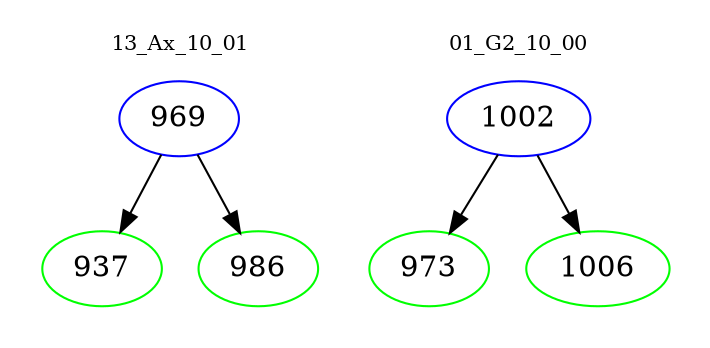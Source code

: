 digraph{
subgraph cluster_0 {
color = white
label = "13_Ax_10_01";
fontsize=10;
T0_969 [label="969", color="blue"]
T0_969 -> T0_937 [color="black"]
T0_937 [label="937", color="green"]
T0_969 -> T0_986 [color="black"]
T0_986 [label="986", color="green"]
}
subgraph cluster_1 {
color = white
label = "01_G2_10_00";
fontsize=10;
T1_1002 [label="1002", color="blue"]
T1_1002 -> T1_973 [color="black"]
T1_973 [label="973", color="green"]
T1_1002 -> T1_1006 [color="black"]
T1_1006 [label="1006", color="green"]
}
}

